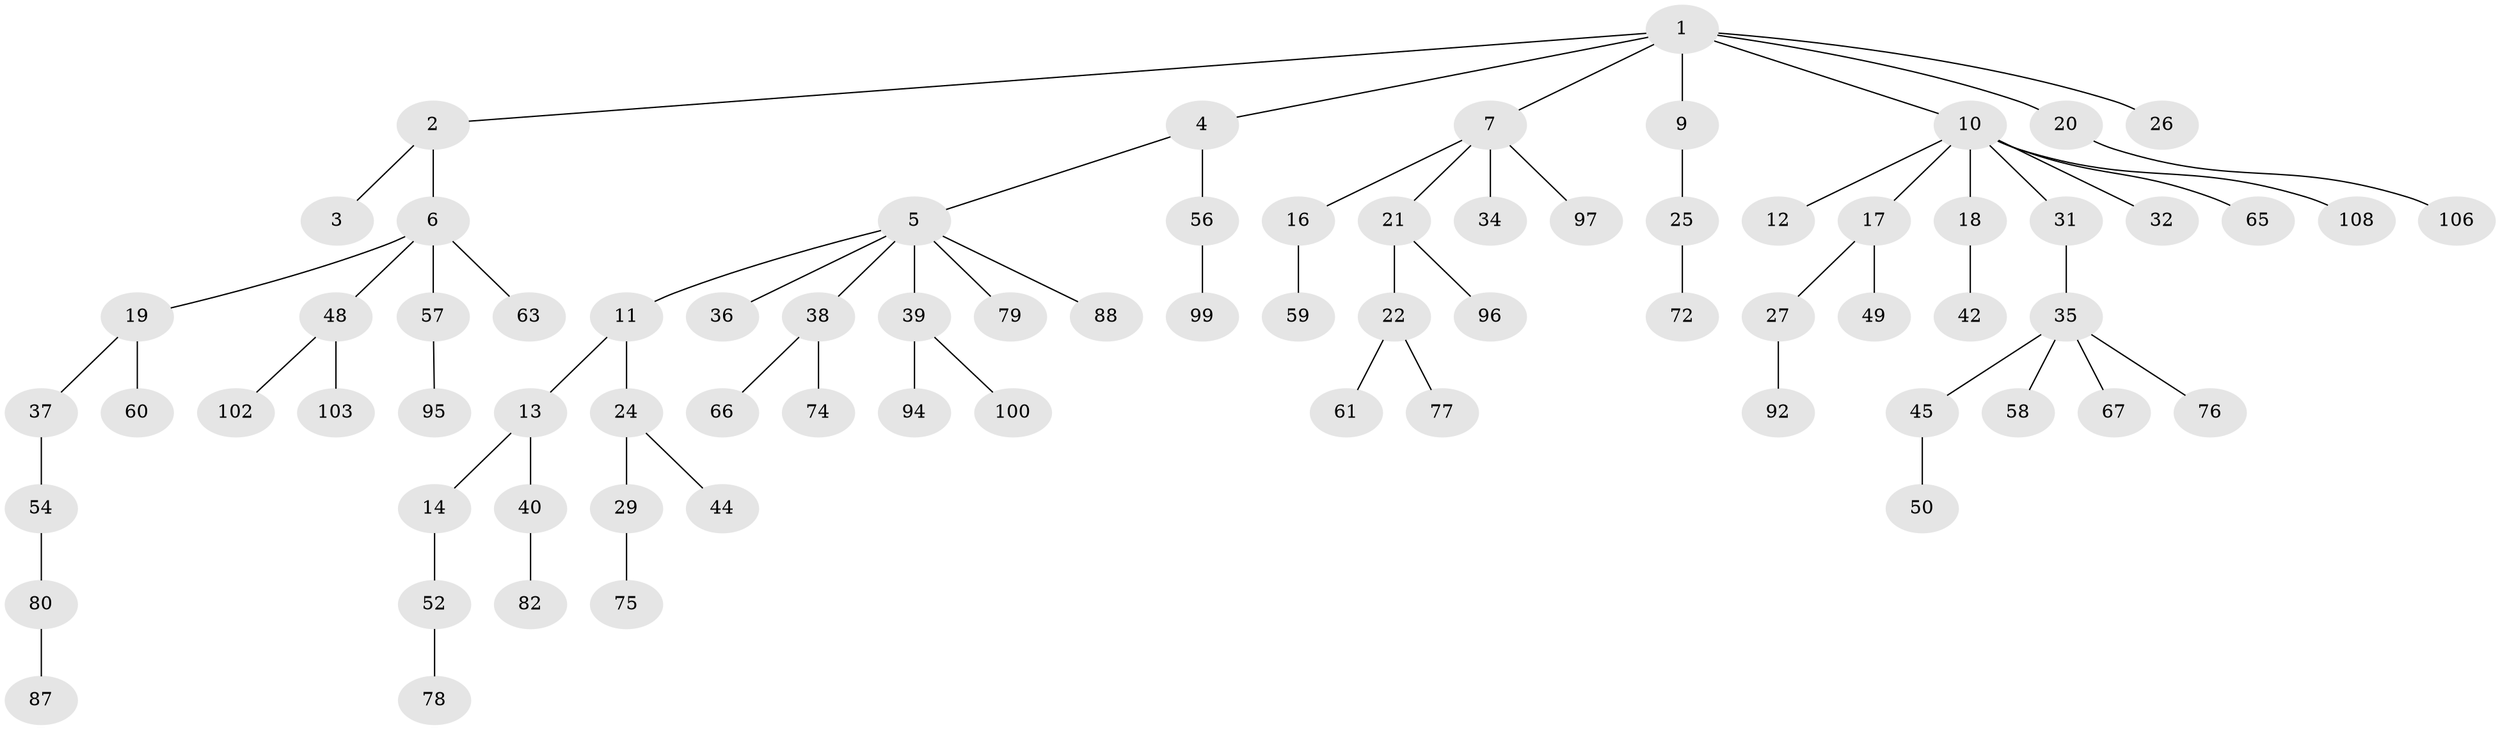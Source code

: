 // original degree distribution, {4: 0.036036036036036036, 3: 0.18018018018018017, 2: 0.2972972972972973, 6: 0.009009009009009009, 5: 0.02702702702702703, 8: 0.009009009009009009, 1: 0.44144144144144143}
// Generated by graph-tools (version 1.1) at 2025/11/02/27/25 16:11:26]
// undirected, 74 vertices, 73 edges
graph export_dot {
graph [start="1"]
  node [color=gray90,style=filled];
  1 [super="+8"];
  2;
  3 [super="+86"];
  4;
  5 [super="+23"];
  6 [super="+15"];
  7 [super="+28"];
  9 [super="+104"];
  10 [super="+33"];
  11;
  12 [super="+43"];
  13 [super="+30"];
  14;
  16 [super="+68"];
  17 [super="+84"];
  18 [super="+70"];
  19;
  20;
  21 [super="+89"];
  22 [super="+47"];
  24 [super="+105"];
  25 [super="+46"];
  26;
  27 [super="+85"];
  29 [super="+51"];
  31;
  32 [super="+71"];
  34;
  35 [super="+41"];
  36 [super="+91"];
  37;
  38 [super="+55"];
  39 [super="+53"];
  40 [super="+69"];
  42;
  44;
  45;
  48 [super="+93"];
  49;
  50 [super="+73"];
  52 [super="+64"];
  54 [super="+109"];
  56 [super="+83"];
  57 [super="+90"];
  58;
  59 [super="+111"];
  60 [super="+62"];
  61;
  63;
  65;
  66;
  67;
  72;
  74 [super="+81"];
  75;
  76;
  77;
  78;
  79;
  80;
  82;
  87;
  88 [super="+98"];
  92;
  94 [super="+101"];
  95 [super="+110"];
  96;
  97;
  99;
  100;
  102;
  103;
  106 [super="+107"];
  108;
  1 -- 2;
  1 -- 4;
  1 -- 7;
  1 -- 26;
  1 -- 20;
  1 -- 9;
  1 -- 10;
  2 -- 3;
  2 -- 6;
  4 -- 5;
  4 -- 56;
  5 -- 11;
  5 -- 36;
  5 -- 38;
  5 -- 88;
  5 -- 39;
  5 -- 79;
  6 -- 48;
  6 -- 57;
  6 -- 63;
  6 -- 19;
  7 -- 16;
  7 -- 21;
  7 -- 97;
  7 -- 34;
  9 -- 25;
  10 -- 12;
  10 -- 17;
  10 -- 18;
  10 -- 31;
  10 -- 32;
  10 -- 108;
  10 -- 65;
  11 -- 13;
  11 -- 24;
  13 -- 14;
  13 -- 40;
  14 -- 52;
  16 -- 59;
  17 -- 27;
  17 -- 49;
  18 -- 42;
  19 -- 37;
  19 -- 60;
  20 -- 106;
  21 -- 22;
  21 -- 96;
  22 -- 61;
  22 -- 77;
  24 -- 29;
  24 -- 44;
  25 -- 72;
  27 -- 92;
  29 -- 75;
  31 -- 35;
  35 -- 67;
  35 -- 76;
  35 -- 58;
  35 -- 45;
  37 -- 54;
  38 -- 66;
  38 -- 74;
  39 -- 94;
  39 -- 100;
  40 -- 82;
  45 -- 50;
  48 -- 102;
  48 -- 103;
  52 -- 78;
  54 -- 80;
  56 -- 99;
  57 -- 95;
  80 -- 87;
}
